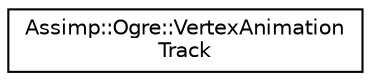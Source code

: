 digraph "Graphical Class Hierarchy"
{
  edge [fontname="Helvetica",fontsize="10",labelfontname="Helvetica",labelfontsize="10"];
  node [fontname="Helvetica",fontsize="10",shape=record];
  rankdir="LR";
  Node1 [label="Assimp::Ogre::VertexAnimation\lTrack",height=0.2,width=0.4,color="black", fillcolor="white", style="filled",URL="$struct_assimp_1_1_ogre_1_1_vertex_animation_track.html",tooltip="Ogre Animation Track. "];
}
